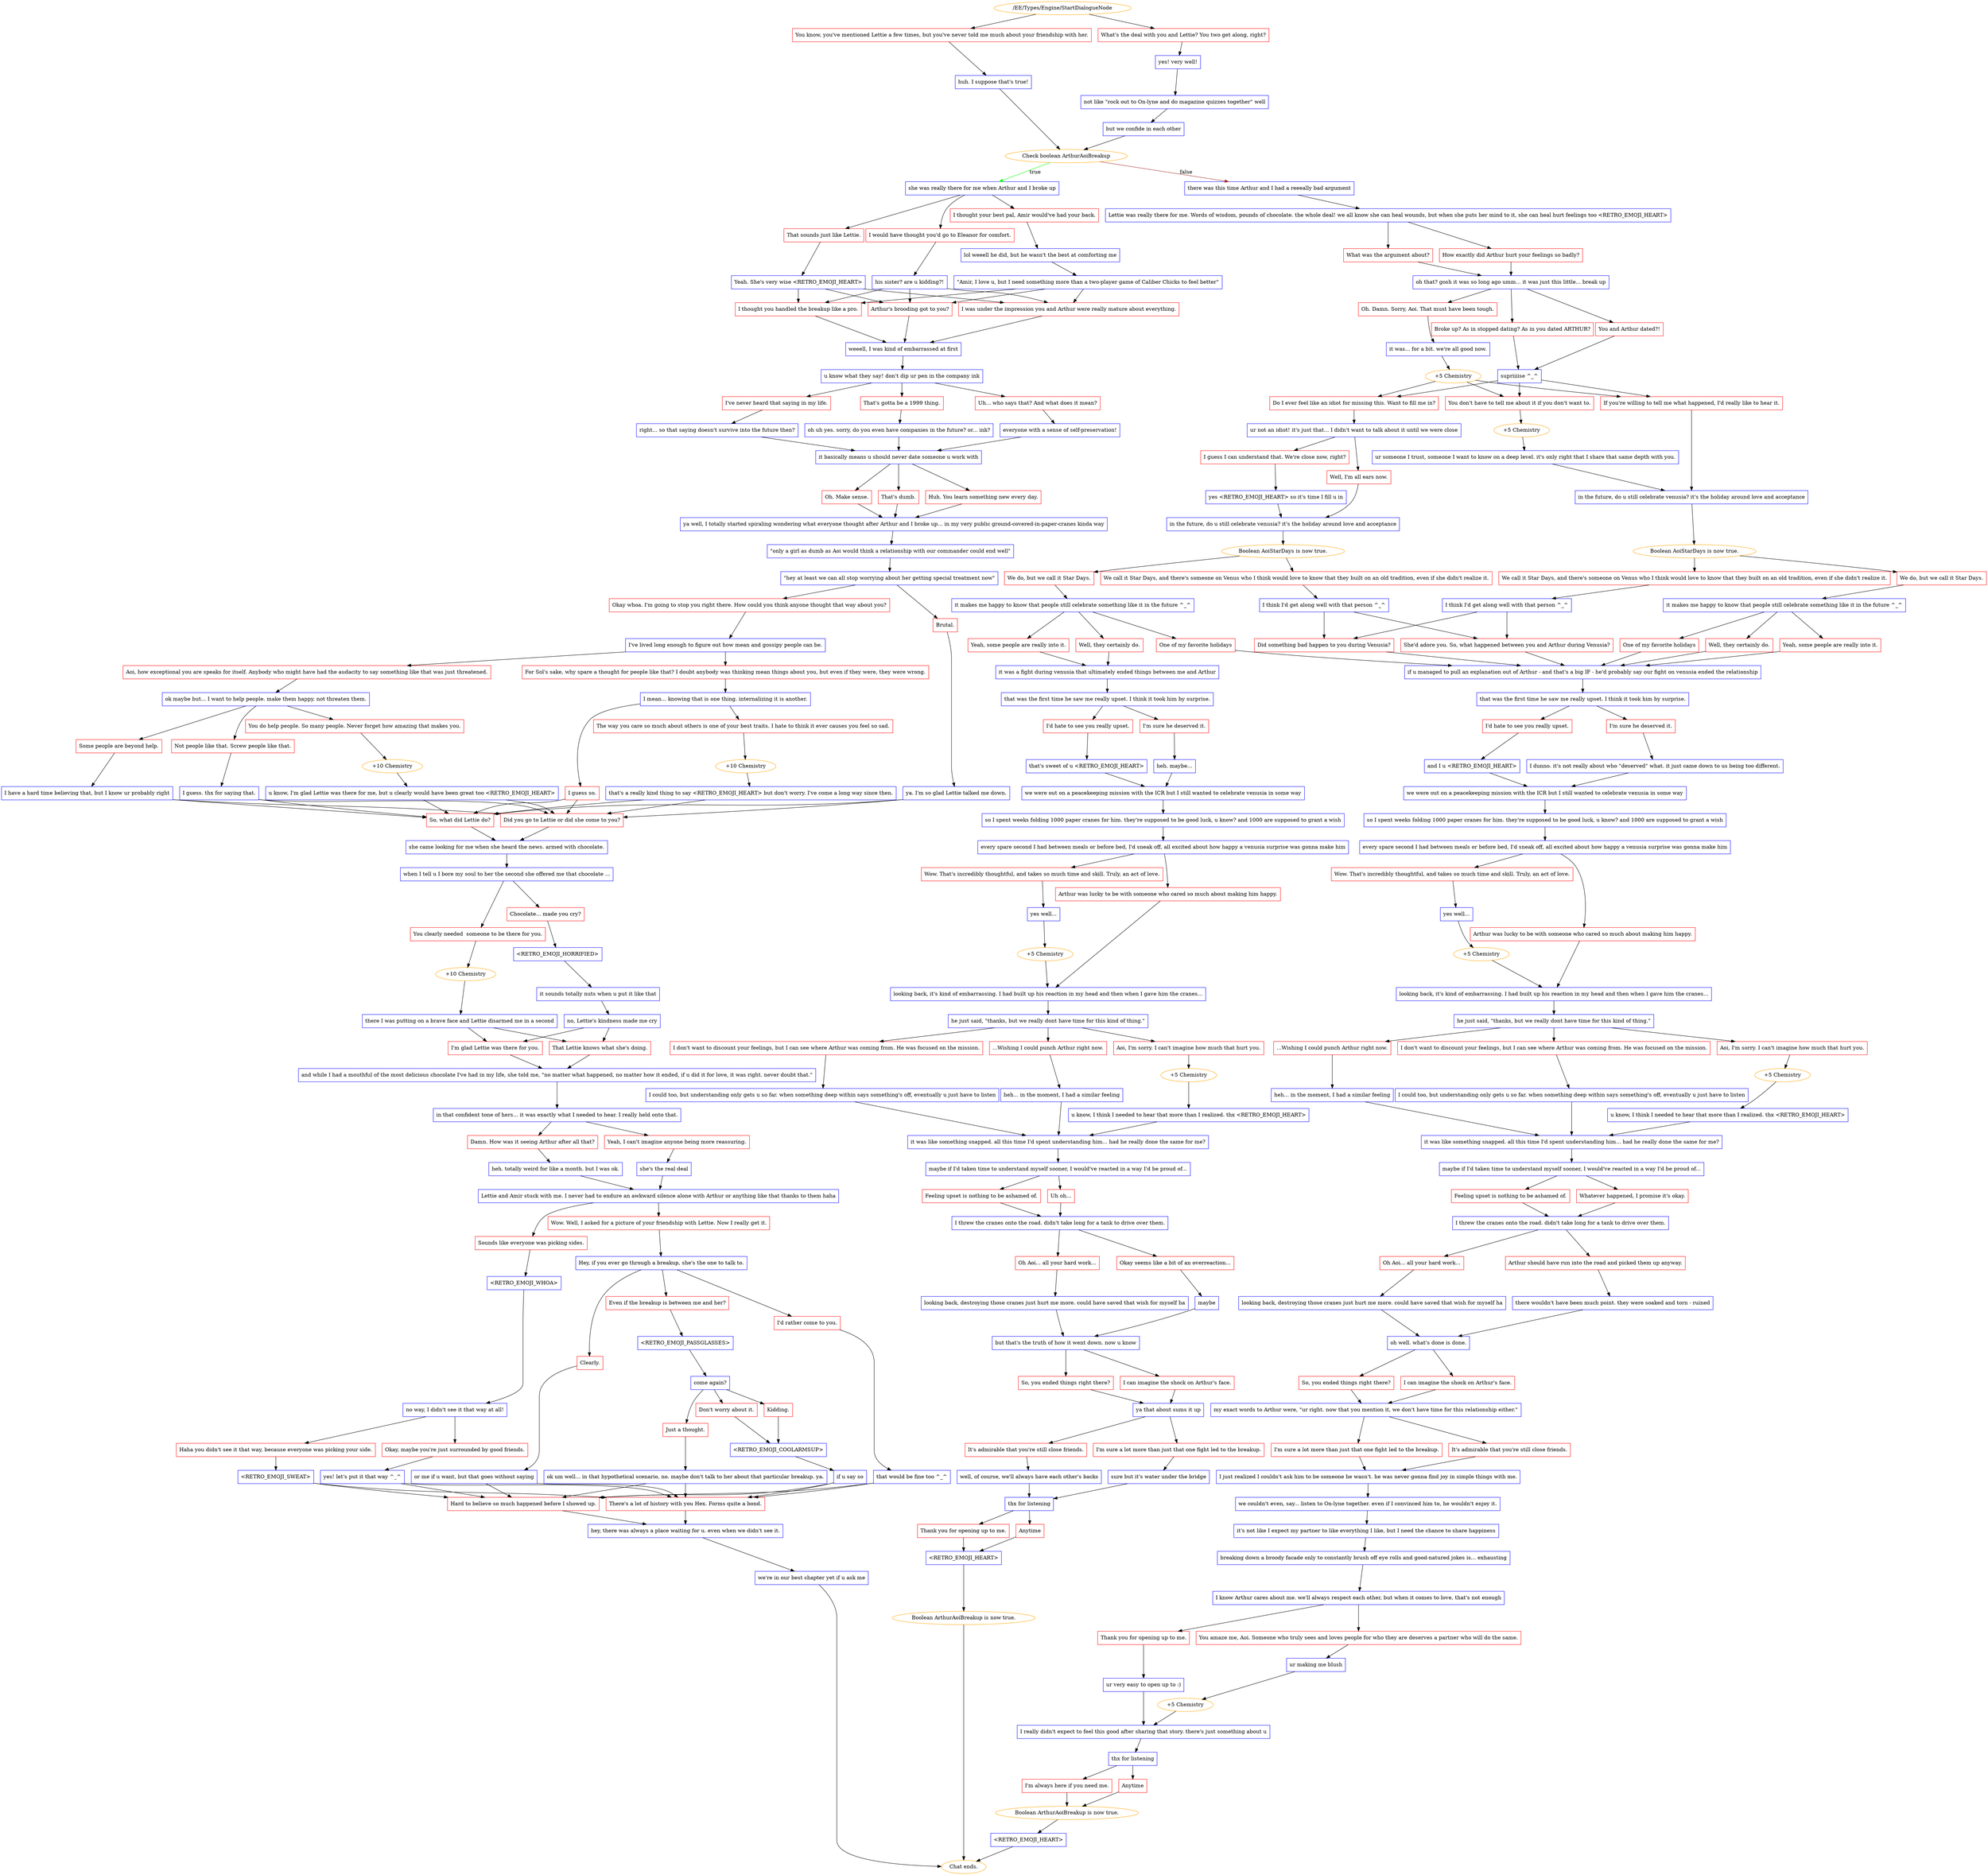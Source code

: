 digraph {
	3136 [label="/EE/Types/Engine/StartDialogueNode",color=orange];
		3136 -> 3137;
		3136 -> 3138;
	3137 [label="You know, you've mentioned Lettie a few times, but you've never told me much about your friendship with her.",shape=box,color=red];
		3137 -> 3139;
	3138 [label="What's the deal with you and Lettie? You two get along, right?",shape=box,color=red];
		3138 -> 3140;
	3139 [label="huh. I suppose that's true!",shape=box,color=blue];
		3139 -> 3143;
	3140 [label="yes! very well!",shape=box,color=blue];
		3140 -> 3141;
	3143 [label="Check boolean ArthurAoiBreakup",color=orange];
		3143 -> 3144 [label=true,color=green];
		3143 -> 3145 [label=false,color=brown];
	3141 [label="not like \"rock out to On-lyne and do magazine quizzes together\" well",shape=box,color=blue];
		3141 -> 3142;
	3144 [label="she was really there for me when Arthur and I broke up",shape=box,color=blue];
		3144 -> 3150;
		3144 -> 3151;
		3144 -> 3152;
	3145 [label="there was this time Arthur and I had a reeeally bad argument",shape=box,color=blue];
		3145 -> 3146;
	3142 [label="but we confide in each other",shape=box,color=blue];
		3142 -> 3143;
	3150 [label="I would have thought you'd go to Eleanor for comfort.",shape=box,color=red];
		3150 -> 3156;
	3151 [label="I thought your best pal, Amir would've had your back.",shape=box,color=red];
		3151 -> 3157;
	3152 [label="That sounds just like Lettie.",shape=box,color=red];
		3152 -> 3158;
	3146 [label="Lettie was really there for me. Words of wisdom, pounds of chocolate. the whole deal! we all know she can heal wounds, but when she puts her mind to it, she can heal hurt feelings too <RETRO_EMOJI_HEART>",shape=box,color=blue];
		3146 -> 3147;
		3146 -> 3148;
	3156 [label="his sister? are u kidding?!",shape=box,color=blue];
		3156 -> 3162;
		3156 -> 3163;
		3156 -> 3164;
	3157 [label="lol weeell he did, but he wasn't the best at comforting me",shape=box,color=blue];
		3157 -> 3161;
	3158 [label="Yeah. She's very wise <RETRO_EMOJI_HEART>",shape=box,color=blue];
		3158 -> 3162;
		3158 -> 3163;
		3158 -> 3164;
	3147 [label="What was the argument about?",shape=box,color=red];
		3147 -> 3149;
	3148 [label="How exactly did Arthur hurt your feelings so badly?",shape=box,color=red];
		3148 -> 3149;
	3162 [label="Arthur's brooding got to you?",shape=box,color=red];
		3162 -> 3165;
	3163 [label="I thought you handled the breakup like a pro.",shape=box,color=red];
		3163 -> 3165;
	3164 [label="I was under the impression you and Arthur were really mature about everything.",shape=box,color=red];
		3164 -> 3165;
	3161 [label="\"Amir, I love u, but I need something more than a two-player game of Caliber Chicks to feel better\"",shape=box,color=blue];
		3161 -> 3162;
		3161 -> 3163;
		3161 -> 3164;
	3149 [label="oh that? gosh it was so long ago umm... it was just this little... break up",shape=box,color=blue];
		3149 -> 3153;
		3149 -> 3154;
		3149 -> 3155;
	3165 [label="weeell, I was kind of embarrassed at first",shape=box,color=blue];
		3165 -> 3170;
	3153 [label="You and Arthur dated?!",shape=box,color=red];
		3153 -> 3159;
	3154 [label="Broke up? As in stopped dating? As in you dated ARTHUR?",shape=box,color=red];
		3154 -> 3159;
	3155 [label="Oh. Damn. Sorry, Aoi. That must have been tough.",shape=box,color=red];
		3155 -> 3160;
	3170 [label="u know what they say! don't dip ur pen in the company ink",shape=box,color=blue];
		3170 -> 3293;
		3170 -> 3294;
		3170 -> 3295;
	3159 [label="supriiiise ^_^",shape=box,color=blue];
		3159 -> 3167;
		3159 -> 3168;
		3159 -> 3169;
	3160 [label="it was... for a bit. we're all good now.",shape=box,color=blue];
		3160 -> 3166;
	3293 [label="I've never heard that saying in my life.",shape=box,color=red];
		3293 -> 3296;
	3294 [label="That's gotta be a 1999 thing.",shape=box,color=red];
		3294 -> 3297;
	3295 [label="Uh... who says that? And what does it mean?",shape=box,color=red];
		3295 -> 3298;
	3167 [label="You don't have to tell me about it if you don't want to.",shape=box,color=red];
		3167 -> 3292;
	3168 [label="If you're willing to tell me what happened, I'd really like to hear it.",shape=box,color=red];
		3168 -> 3173;
	3169 [label="Do I ever feel like an idiot for missing this. Want to fill me in?",shape=box,color=red];
		3169 -> 3172;
	3166 [label="+5 Chemistry",color=orange];
		3166 -> 3167;
		3166 -> 3168;
		3166 -> 3169;
	3296 [label="right... so that saying doesn't survive into the future then?",shape=box,color=blue];
		3296 -> 3299;
	3297 [label="oh uh yes. sorry, do you even have companies in the future? or... ink?",shape=box,color=blue];
		3297 -> 3299;
	3298 [label="everyone with a sense of self-preservation!",shape=box,color=blue];
		3298 -> 3299;
	3292 [label="+5 Chemistry",color=orange];
		3292 -> 3291;
	3173 [label="in the future, do u still celebrate venusia? it's the holiday around love and acceptance",shape=box,color=blue];
		3173 -> 3176;
	3172 [label="ur not an idiot! it's just that... I didn't want to talk about it until we were close",shape=box,color=blue];
		3172 -> 3174;
		3172 -> 3175;
	3299 [label="it basically means u should never date someone u work with",shape=box,color=blue];
		3299 -> 3301;
		3299 -> 3300;
		3299 -> 3302;
	3291 [label="ur someone I trust, someone I want to know on a deep level. it's only right that I share that same depth with you.",shape=box,color=blue];
		3291 -> 3173;
	3176 [label="Boolean AoiStarDays is now true.",color=orange];
		3176 -> 3225;
		3176 -> 3226;
	3174 [label="Well, I'm all ears now.",shape=box,color=red];
		3174 -> 3178;
	3175 [label="I guess I can understand that. We're close now, right?",shape=box,color=red];
		3175 -> 3177;
	3301 [label="Oh. Make sense.",shape=box,color=red];
		3301 -> 3303;
	3300 [label="That's dumb.",shape=box,color=red];
		3300 -> 3303;
	3302 [label="Huh. You learn something new every day.",shape=box,color=red];
		3302 -> 3303;
	3225 [label="We do, but we call it Star Days.",shape=box,color=red];
		3225 -> 3229;
	3226 [label="We call it Star Days, and there's someone on Venus who I think would love to know that they built on an old tradition, even if she didn't realize it.",shape=box,color=red];
		3226 -> 3230;
	3178 [label="in the future, do u still celebrate venusia? it's the holiday around love and acceptance",shape=box,color=blue];
		3178 -> 3179;
	3177 [label="yes <RETRO_EMOJI_HEART> so it's time I fill u in",shape=box,color=blue];
		3177 -> 3178;
	3303 [label="ya well, I totally started spiraling wondering what everyone thought after Arthur and I broke up... in my very public ground-covered-in-paper-cranes kinda way",shape=box,color=blue];
		3303 -> 3304;
	3229 [label="it makes me happy to know that people still celebrate something like it in the future ^_^",shape=box,color=blue];
		3229 -> 3233;
		3229 -> 3234;
		3229 -> 3235;
	3230 [label="I think I'd get along well with that person ^_^",shape=box,color=blue];
		3230 -> 3236;
		3230 -> 3237;
	3179 [label="Boolean AoiStarDays is now true.",color=orange];
		3179 -> 3227;
		3179 -> 3228;
	3304 [label="\"only a girl as dumb as Aoi would think a relationship with our commander could end well\"",shape=box,color=blue];
		3304 -> 3305;
	3233 [label="Well, they certainly do.",shape=box,color=red];
		3233 -> 3241;
	3234 [label="Yeah, some people are really into it.",shape=box,color=red];
		3234 -> 3241;
	3235 [label="One of my favorite holidays",shape=box,color=red];
		3235 -> 3241;
	3236 [label="She'd adore you. So, what happened between you and Arthur during Venusia?",shape=box,color=red];
		3236 -> 3241;
	3237 [label="Did something bad happen to you during Venusia?",shape=box,color=red];
		3237 -> 3241;
	3227 [label="We call it Star Days, and there's someone on Venus who I think would love to know that they built on an old tradition, even if she didn't realize it.",shape=box,color=red];
		3227 -> 3231;
	3228 [label="We do, but we call it Star Days.",shape=box,color=red];
		3228 -> 3232;
	3305 [label="\"hey at least we can all stop worrying about her getting special treatment now\"",shape=box,color=blue];
		3305 -> 3306;
		3305 -> 3307;
	3241 [label="if u managed to pull an explanation out of Arthur - and that's a big IF - he'd probably say our fight on venusia ended the relationship",shape=box,color=blue];
		3241 -> 3224;
	3231 [label="I think I'd get along well with that person ^_^",shape=box,color=blue];
		3231 -> 3236;
		3231 -> 3237;
	3232 [label="it makes me happy to know that people still celebrate something like it in the future ^_^",shape=box,color=blue];
		3232 -> 3240;
		3232 -> 3239;
		3232 -> 3238;
	3306 [label="Okay whoa. I'm going to stop you right there. How could you think anyone thought that way about you?",shape=box,color=red];
		3306 -> 3308;
	3307 [label="Brutal.",shape=box,color=red];
		3307 -> 3311;
	3224 [label="that was the first time he saw me really upset. I think it took him by surprise.",shape=box,color=blue];
		3224 -> 3242;
		3224 -> 3243;
	3240 [label="One of my favorite holidays",shape=box,color=red];
		3240 -> 3241;
	3239 [label="Yeah, some people are really into it.",shape=box,color=red];
		3239 -> 3222;
	3238 [label="Well, they certainly do.",shape=box,color=red];
		3238 -> 3222;
	3308 [label="I've lived long enough to figure out how mean and gossipy people can be.",shape=box,color=blue];
		3308 -> 3309;
		3308 -> 3310;
	3311 [label="ya. I'm so glad Lettie talked me down.",shape=box,color=blue];
		3311 -> 3325;
		3311 -> 3326;
	3242 [label="I'd hate to see you really upset.",shape=box,color=red];
		3242 -> 3221;
	3243 [label="I'm sure he deserved it.",shape=box,color=red];
		3243 -> 3250;
	3222 [label="it was a fight during venusia that ultimately ended things between me and Arthur",shape=box,color=blue];
		3222 -> 3223;
	3309 [label="For Sol's sake, why spare a thought for people like that? I doubt anybody was thinking mean things about you, but even if they were, they were wrong.",shape=box,color=red];
		3309 -> 3312;
	3310 [label="Aoi, how exceptional you are speaks for itself. Anybody who might have had the audacity to say something like that was just threatened.",shape=box,color=red];
		3310 -> 3313;
	3325 [label="Did you go to Lettie or did she come to you?",shape=box,color=red];
		3325 -> 3327;
	3326 [label="So, what did Lettie do?",shape=box,color=red];
		3326 -> 3327;
	3221 [label="and I u <RETRO_EMOJI_HEART>",shape=box,color=blue];
		3221 -> 3220;
	3250 [label="I dunno. it's not really about who \"deserved\" what. it just came down to us being too different.",shape=box,color=blue];
		3250 -> 3220;
	3223 [label="that was the first time he saw me really upset. I think it took him by surprise.",shape=box,color=blue];
		3223 -> 3245;
		3223 -> 3244;
	3312 [label="I mean... knowing that is one thing. internalizing it is another.",shape=box,color=blue];
		3312 -> 3315;
		3312 -> 3314;
	3313 [label="ok maybe but... I want to help people. make them happy. not threaten them.",shape=box,color=blue];
		3313 -> 3318;
		3313 -> 3319;
		3313 -> 3320;
	3327 [label="she came looking for me when she heard the news. armed with chocolate.",shape=box,color=blue];
		3327 -> 3328;
	3220 [label="we were out on a peacekeeping mission with the ICR but I still wanted to celebrate venusia in some way",shape=box,color=blue];
		3220 -> 3219;
	3245 [label="I'd hate to see you really upset.",shape=box,color=red];
		3245 -> 3247;
	3244 [label="I'm sure he deserved it.",shape=box,color=red];
		3244 -> 3246;
	3315 [label="The way you care so much about others is one of your best traits. I hate to think it ever causes you feel so sad.",shape=box,color=red];
		3315 -> 3316;
	3314 [label="I guess so.",shape=box,color=red];
		3314 -> 3325;
		3314 -> 3326;
	3318 [label="Not people like that. Screw people like that.",shape=box,color=red];
		3318 -> 3324;
	3319 [label="Some people are beyond help.",shape=box,color=red];
		3319 -> 3323;
	3320 [label="You do help people. So many people. Never forget how amazing that makes you.",shape=box,color=red];
		3320 -> 3321;
	3328 [label="when I tell u I bore my soul to her the second she offered me that chocolate ...",shape=box,color=blue];
		3328 -> 3330;
		3328 -> 3329;
	3219 [label="so I spent weeks folding 1000 paper cranes for him. they're supposed to be good luck, u know? and 1000 are supposed to grant a wish",shape=box,color=blue];
		3219 -> 3218;
	3247 [label="that's sweet of u <RETRO_EMOJI_HEART>",shape=box,color=blue];
		3247 -> 3248;
	3246 [label="heh. maybe...",shape=box,color=blue];
		3246 -> 3248;
	3316 [label="+10 Chemistry",color=orange];
		3316 -> 3317;
	3324 [label="I guess. thx for saying that.",shape=box,color=blue];
		3324 -> 3325;
		3324 -> 3326;
	3323 [label="I have a hard time believing that, but I know ur probably right",shape=box,color=blue];
		3323 -> 3325;
		3323 -> 3326;
	3321 [label="+10 Chemistry",color=orange];
		3321 -> 3322;
	3330 [label="You clearly needed  someone to be there for you.",shape=box,color=red];
		3330 -> 3331;
	3329 [label="Chocolate... made you cry?",shape=box,color=red];
		3329 -> 3332;
	3218 [label="every spare second I had between meals or before bed, I'd sneak off, all excited about how happy a venusia surprise was gonna make him",shape=box,color=blue];
		3218 -> 3217;
		3218 -> 3216;
	3248 [label="we were out on a peacekeeping mission with the ICR but I still wanted to celebrate venusia in some way",shape=box,color=blue];
		3248 -> 3249;
	3317 [label="that's a really kind thing to say <RETRO_EMOJI_HEART> but don't worry. I've come a long way since then.",shape=box,color=blue];
		3317 -> 3325;
		3317 -> 3326;
	3322 [label="u know, I'm glad Lettie was there for me, but u clearly would have been great too <RETRO_EMOJI_HEART>",shape=box,color=blue];
		3322 -> 3325;
		3322 -> 3326;
	3331 [label="+10 Chemistry",color=orange];
		3331 -> 3333;
	3332 [label="<RETRO_EMOJI_HORRIFIED>",shape=box,color=blue];
		3332 -> 3334;
	3217 [label="Wow. That's incredibly thoughtful, and takes so much time and skill. Truly, an act of love.",shape=box,color=red];
		3217 -> 3821;
	3216 [label="Arthur was lucky to be with someone who cared so much about making him happy.",shape=box,color=red];
		3216 -> 3214;
	3249 [label="so I spent weeks folding 1000 paper cranes for him. they're supposed to be good luck, u know? and 1000 are supposed to grant a wish",shape=box,color=blue];
		3249 -> 3192;
	3333 [label="there I was putting on a brave face and Lettie disarmed me in a second",shape=box,color=blue];
		3333 -> 3336;
		3333 -> 3337;
	3334 [label="it sounds totally nuts when u put it like that",shape=box,color=blue];
		3334 -> 3335;
	3821 [label="yes well...",shape=box,color=blue];
		3821 -> 3823;
	3214 [label="looking back, it's kind of embarrassing. I had built up his reaction in my head and then when I gave him the cranes...",shape=box,color=blue];
		3214 -> 3213;
	3192 [label="every spare second I had between meals or before bed, I'd sneak off, all excited about how happy a venusia surprise was gonna make him",shape=box,color=blue];
		3192 -> 3204;
		3192 -> 3194;
	3336 [label="I'm glad Lettie was there for you.",shape=box,color=red];
		3336 -> 3338;
	3337 [label="That Lettie knows what she's doing.",shape=box,color=red];
		3337 -> 3338;
	3335 [label="no, Lettie's kindness made me cry",shape=box,color=blue];
		3335 -> 3336;
		3335 -> 3337;
	3823 [label="+5 Chemistry",color=orange];
		3823 -> 3214;
	3213 [label="he just said, \"thanks, but we really dont have time for this kind of thing.\"",shape=box,color=blue];
		3213 -> 3210;
		3213 -> 3211;
		3213 -> 3212;
	3204 [label="Arthur was lucky to be with someone who cared so much about making him happy.",shape=box,color=red];
		3204 -> 3822;
	3194 [label="Wow. That's incredibly thoughtful, and takes so much time and skill. Truly, an act of love.",shape=box,color=red];
		3194 -> 3825;
	3338 [label="and while I had a mouthful of the most delicious chocolate I've had in my life, she told me, \"no matter what happened, no matter how it ended, if u did it for love, it was right. never doubt that.\"",shape=box,color=blue];
		3338 -> 3339;
	3210 [label="...Wishing I could punch Arthur right now.",shape=box,color=red];
		3210 -> 3207;
	3211 [label="Aoi, I'm sorry. I can't imagine how much that hurt you.",shape=box,color=red];
		3211 -> 3208;
	3212 [label="I don't want to discount your feelings, but I can see where Arthur was coming from. He was focused on the mission.",shape=box,color=red];
		3212 -> 3209;
	3822 [label="looking back, it's kind of embarrassing. I had built up his reaction in my head and then when I gave him the cranes...",shape=box,color=blue];
		3822 -> 3201;
	3825 [label="yes well...",shape=box,color=blue];
		3825 -> 3824;
	3339 [label="in that confident tone of hers... it was exactly what I needed to hear. I really held onto that.",shape=box,color=blue];
		3339 -> 3341;
		3339 -> 3340;
	3207 [label="heh... in the moment, I had a similar feeling",shape=box,color=blue];
		3207 -> 3205;
	3208 [label="+5 Chemistry",color=orange];
		3208 -> 3206;
	3209 [label="I could too, but understanding only gets u so far. when something deep within says something's off, eventually u just have to listen",shape=box,color=blue];
		3209 -> 3205;
	3201 [label="he just said, \"thanks, but we really dont have time for this kind of thing.\"",shape=box,color=blue];
		3201 -> 3191;
		3201 -> 3193;
		3201 -> 3198;
	3824 [label="+5 Chemistry",color=orange];
		3824 -> 3822;
	3341 [label="Damn. How was it seeing Arthur after all that?",shape=box,color=red];
		3341 -> 3342;
	3340 [label="Yeah, I can't imagine anyone being more reassuring.",shape=box,color=red];
		3340 -> 3343;
	3205 [label="it was like something snapped. all this time I'd spent understanding him... had he really done the same for me?",shape=box,color=blue];
		3205 -> 3190;
	3206 [label="u know, I think I needed to hear that more than I realized. thx <RETRO_EMOJI_HEART>",shape=box,color=blue];
		3206 -> 3205;
	3191 [label="I don't want to discount your feelings, but I can see where Arthur was coming from. He was focused on the mission.",shape=box,color=red];
		3191 -> 3199;
	3193 [label="Aoi, I'm sorry. I can't imagine how much that hurt you.",shape=box,color=red];
		3193 -> 3195;
	3198 [label="...Wishing I could punch Arthur right now.",shape=box,color=red];
		3198 -> 3197;
	3342 [label="heh. totally weird for like a month. but I was ok.",shape=box,color=blue];
		3342 -> 3344;
	3343 [label="she's the real deal",shape=box,color=blue];
		3343 -> 3344;
	3190 [label="maybe if I'd taken time to understand myself sooner, I would've reacted in a way I'd be proud of...",shape=box,color=blue];
		3190 -> 3189;
		3190 -> 3188;
	3199 [label="I could too, but understanding only gets u so far. when something deep within says something's off, eventually u just have to listen",shape=box,color=blue];
		3199 -> 3200;
	3195 [label="+5 Chemistry",color=orange];
		3195 -> 3196;
	3197 [label="heh... in the moment, I had a similar feeling",shape=box,color=blue];
		3197 -> 3200;
	3344 [label="Lettie and Amir stuck with me. I never had to endure an awkward silence alone with Arthur or anything like that thanks to them haha",shape=box,color=blue];
		3344 -> 3346;
		3344 -> 3347;
	3189 [label="Feeling upset is nothing to be ashamed of.",shape=box,color=red];
		3189 -> 3187;
	3188 [label="Whatever happened, I promise it's okay.",shape=box,color=red];
		3188 -> 3187;
	3200 [label="it was like something snapped. all this time I'd spent understanding him... had he really done the same for me?",shape=box,color=blue];
		3200 -> 3287;
	3196 [label="u know, I think I needed to hear that more than I realized. thx <RETRO_EMOJI_HEART>",shape=box,color=blue];
		3196 -> 3200;
	3346 [label="Wow. Well, I asked for a picture of your friendship with Lettie. Now I really get it.",shape=box,color=red];
		3346 -> 3348;
	3347 [label="Sounds like everyone was picking sides.",shape=box,color=red];
		3347 -> 3345;
	3187 [label="I threw the cranes onto the road. didn't take long for a tank to drive over them.",shape=box,color=blue];
		3187 -> 3185;
		3187 -> 3186;
	3287 [label="maybe if I'd taken time to understand myself sooner, I would've reacted in a way I'd be proud of...",shape=box,color=blue];
		3287 -> 3285;
		3287 -> 3274;
	3348 [label="Hey, if you ever go through a breakup, she's the one to talk to.",shape=box,color=blue];
		3348 -> 3351;
		3348 -> 3350;
		3348 -> 3349;
	3345 [label="<RETRO_EMOJI_WHOA>",shape=box,color=blue];
		3345 -> 3352;
	3185 [label="Oh Aoi... all your hard work...",shape=box,color=red];
		3185 -> 3184;
	3186 [label="Arthur should have run into the road and picked them up anyway.",shape=box,color=red];
		3186 -> 3183;
	3285 [label="Feeling upset is nothing to be ashamed of.",shape=box,color=red];
		3285 -> 3275;
	3274 [label="Uh oh...",shape=box,color=red];
		3274 -> 3275;
	3351 [label="Even if the breakup is between me and her?",shape=box,color=red];
		3351 -> 3355;
	3350 [label="I'd rather come to you.",shape=box,color=red];
		3350 -> 3356;
	3349 [label="Clearly.",shape=box,color=red];
		3349 -> 3357;
	3352 [label="no way, I didn't see it that way at all!",shape=box,color=blue];
		3352 -> 3353;
		3352 -> 3354;
	3184 [label="looking back, destroying those cranes just hurt me more. could have saved that wish for myself ha",shape=box,color=blue];
		3184 -> 3182;
	3183 [label="there wouldn't have been much point. they were soaked and torn - ruined",shape=box,color=blue];
		3183 -> 3182;
	3275 [label="I threw the cranes onto the road. didn't take long for a tank to drive over them.",shape=box,color=blue];
		3275 -> 3277;
		3275 -> 3276;
	3355 [label="<RETRO_EMOJI_PASSGLASSES>",shape=box,color=blue];
		3355 -> 3358;
	3356 [label="that would be fine too ^_^",shape=box,color=blue];
		3356 -> 3365;
		3356 -> 3364;
	3357 [label="or me if u want, but that goes without saying",shape=box,color=blue];
		3357 -> 3365;
		3357 -> 3364;
	3353 [label="Haha you didn't see it that way, because everyone was picking your side.",shape=box,color=red];
		3353 -> 3359;
	3354 [label="Okay, maybe you're just surrounded by good friends.",shape=box,color=red];
		3354 -> 3360;
	3182 [label="oh well. what's done is done.",shape=box,color=blue];
		3182 -> 3181;
		3182 -> 3180;
	3277 [label="Oh Aoi... all your hard work...",shape=box,color=red];
		3277 -> 3278;
	3276 [label="Okay seems like a bit of an overreaction...",shape=box,color=red];
		3276 -> 3279;
	3358 [label="come again?",shape=box,color=blue];
		3358 -> 3361;
		3358 -> 3363;
		3358 -> 3362;
	3365 [label="There's a lot of history with you Hex. Forms quite a bond.",shape=box,color=red];
		3365 -> 3369;
	3364 [label="Hard to believe so much happened before I showed up.",shape=box,color=red];
		3364 -> 3369;
	3359 [label="<RETRO_EMOJI_SWEAT>",shape=box,color=blue];
		3359 -> 3365;
		3359 -> 3364;
	3360 [label="yes! let's put it that way ^_^",shape=box,color=blue];
		3360 -> 3365;
		3360 -> 3364;
	3181 [label="So, you ended things right there?",shape=box,color=red];
		3181 -> 3171;
	3180 [label="I can imagine the shock on Arthur's face.",shape=box,color=red];
		3180 -> 3171;
	3278 [label="looking back, destroying those cranes just hurt me more. could have saved that wish for myself ha",shape=box,color=blue];
		3278 -> 3280;
	3279 [label="maybe",shape=box,color=blue];
		3279 -> 3280;
	3361 [label="Just a thought.",shape=box,color=red];
		3361 -> 3368;
	3363 [label="Kidding.",shape=box,color=red];
		3363 -> 3366;
	3362 [label="Don't worry about it.",shape=box,color=red];
		3362 -> 3366;
	3369 [label="hey, there was always a place waiting for u. even when we didn't see it.",shape=box,color=blue];
		3369 -> 3370;
	3171 [label="my exact words to Arthur were, \"ur right. now that you mention it, we don't have time for this relationship either.\"",shape=box,color=blue];
		3171 -> 3290;
		3171 -> 3288;
	3280 [label="but that's the truth of how it went down. now u know",shape=box,color=blue];
		3280 -> 3281;
		3280 -> 3282;
	3368 [label="ok um well... in that hypothetical scenario, no. maybe don't talk to her about that particular breakup. ya.",shape=box,color=blue];
		3368 -> 3365;
		3368 -> 3364;
	3366 [label="<RETRO_EMOJI_COOLARMSUP>",shape=box,color=blue];
		3366 -> 3367;
	3370 [label="we're in our best chapter yet if u ask me",shape=box,color=blue];
		3370 -> "Chat ends.";
	3290 [label="It's admirable that you're still close friends.",shape=box,color=red];
		3290 -> 3289;
	3288 [label="I'm sure a lot more than just that one fight led to the breakup.",shape=box,color=red];
		3288 -> 3289;
	3281 [label="So, you ended things right there?",shape=box,color=red];
		3281 -> 3283;
	3282 [label="I can imagine the shock on Arthur's face.",shape=box,color=red];
		3282 -> 3283;
	3367 [label="if u say so",shape=box,color=blue];
		3367 -> 3365;
		3367 -> 3364;
	"Chat ends." [color=orange];
	3289 [label="I just realized I couldn't ask him to be someone he wasn't. he was never gonna find joy in simple things with me.",shape=box,color=blue];
		3289 -> 3271;
	3283 [label="ya that about sums it up",shape=box,color=blue];
		3283 -> 3284;
		3283 -> 3286;
	3271 [label="we couldn't even, say... listen to On-lyne together. even if I convinced him to, he wouldn't enjoy it.",shape=box,color=blue];
		3271 -> 3270;
	3284 [label="It's admirable that you're still close friends.",shape=box,color=red];
		3284 -> 3272;
	3286 [label="I'm sure a lot more than just that one fight led to the breakup.",shape=box,color=red];
		3286 -> 3273;
	3270 [label="it's not like I expect my partner to like everything I like, but I need the chance to share happiness",shape=box,color=blue];
		3270 -> 3264;
	3272 [label="well, of course, we'll always have each other's backs",shape=box,color=blue];
		3272 -> 3269;
	3273 [label="sure but it's water under the bridge",shape=box,color=blue];
		3273 -> 3269;
	3264 [label="breaking down a broody facade only to constantly brush off eye rolls and good-natured jokes is... exhausting",shape=box,color=blue];
		3264 -> 3263;
	3269 [label="thx for listening",shape=box,color=blue];
		3269 -> 3268;
		3269 -> 3267;
	3263 [label="I know Arthur cares about me. we'll always respect each other, but when it comes to love, that's not enough",shape=box,color=blue];
		3263 -> 3262;
		3263 -> 3261;
	3268 [label="Anytime",shape=box,color=red];
		3268 -> 3266;
	3267 [label="Thank you for opening up to me.",shape=box,color=red];
		3267 -> 3266;
	3262 [label="Thank you for opening up to me.",shape=box,color=red];
		3262 -> 3260;
	3261 [label="You amaze me, Aoi. Someone who truly sees and loves people for who they are deserves a partner who will do the same.",shape=box,color=red];
		3261 -> 3259;
	3266 [label="<RETRO_EMOJI_HEART>",shape=box,color=blue];
		3266 -> 1441;
	3260 [label="ur very easy to open up to :)",shape=box,color=blue];
		3260 -> 3257;
	3259 [label="ur making me blush",shape=box,color=blue];
		3259 -> 3258;
	1441 [label="Boolean ArthurAoiBreakup is now true.",color=orange];
		1441 -> "Chat ends.";
	3257 [label="I really didn't expect to feel this good after sharing that story. there's just something about u",shape=box,color=blue];
		3257 -> 3256;
	3258 [label="+5 Chemistry",color=orange];
		3258 -> 3257;
	"Chat ends." [color=orange];
	3256 [label="thx for listening",shape=box,color=blue];
		3256 -> 3255;
		3256 -> 3254;
	3255 [label="I'm always here if you need me.",shape=box,color=red];
		3255 -> 3253;
	3254 [label="Anytime",shape=box,color=red];
		3254 -> 3253;
	3253 [label="Boolean ArthurAoiBreakup is now true.",color=orange];
		3253 -> 3252;
	3252 [label="<RETRO_EMOJI_HEART>",shape=box,color=blue];
		3252 -> "Chat ends.";
	"Chat ends." [color=orange];
}